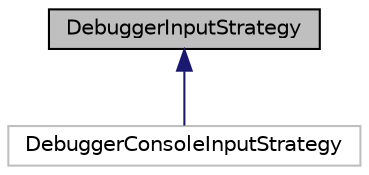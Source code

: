 digraph "DebuggerInputStrategy"
{
 // LATEX_PDF_SIZE
  edge [fontname="Helvetica",fontsize="10",labelfontname="Helvetica",labelfontsize="10"];
  node [fontname="Helvetica",fontsize="10",shape=record];
  Node1 [label="DebuggerInputStrategy",height=0.2,width=0.4,color="black", fillcolor="grey75", style="filled", fontcolor="black",tooltip=" "];
  Node1 -> Node2 [dir="back",color="midnightblue",fontsize="10",style="solid"];
  Node2 [label="DebuggerConsoleInputStrategy",height=0.2,width=0.4,color="grey75", fillcolor="white", style="filled",URL="$classDebuggerConsoleInputStrategy.html",tooltip=" "];
}
